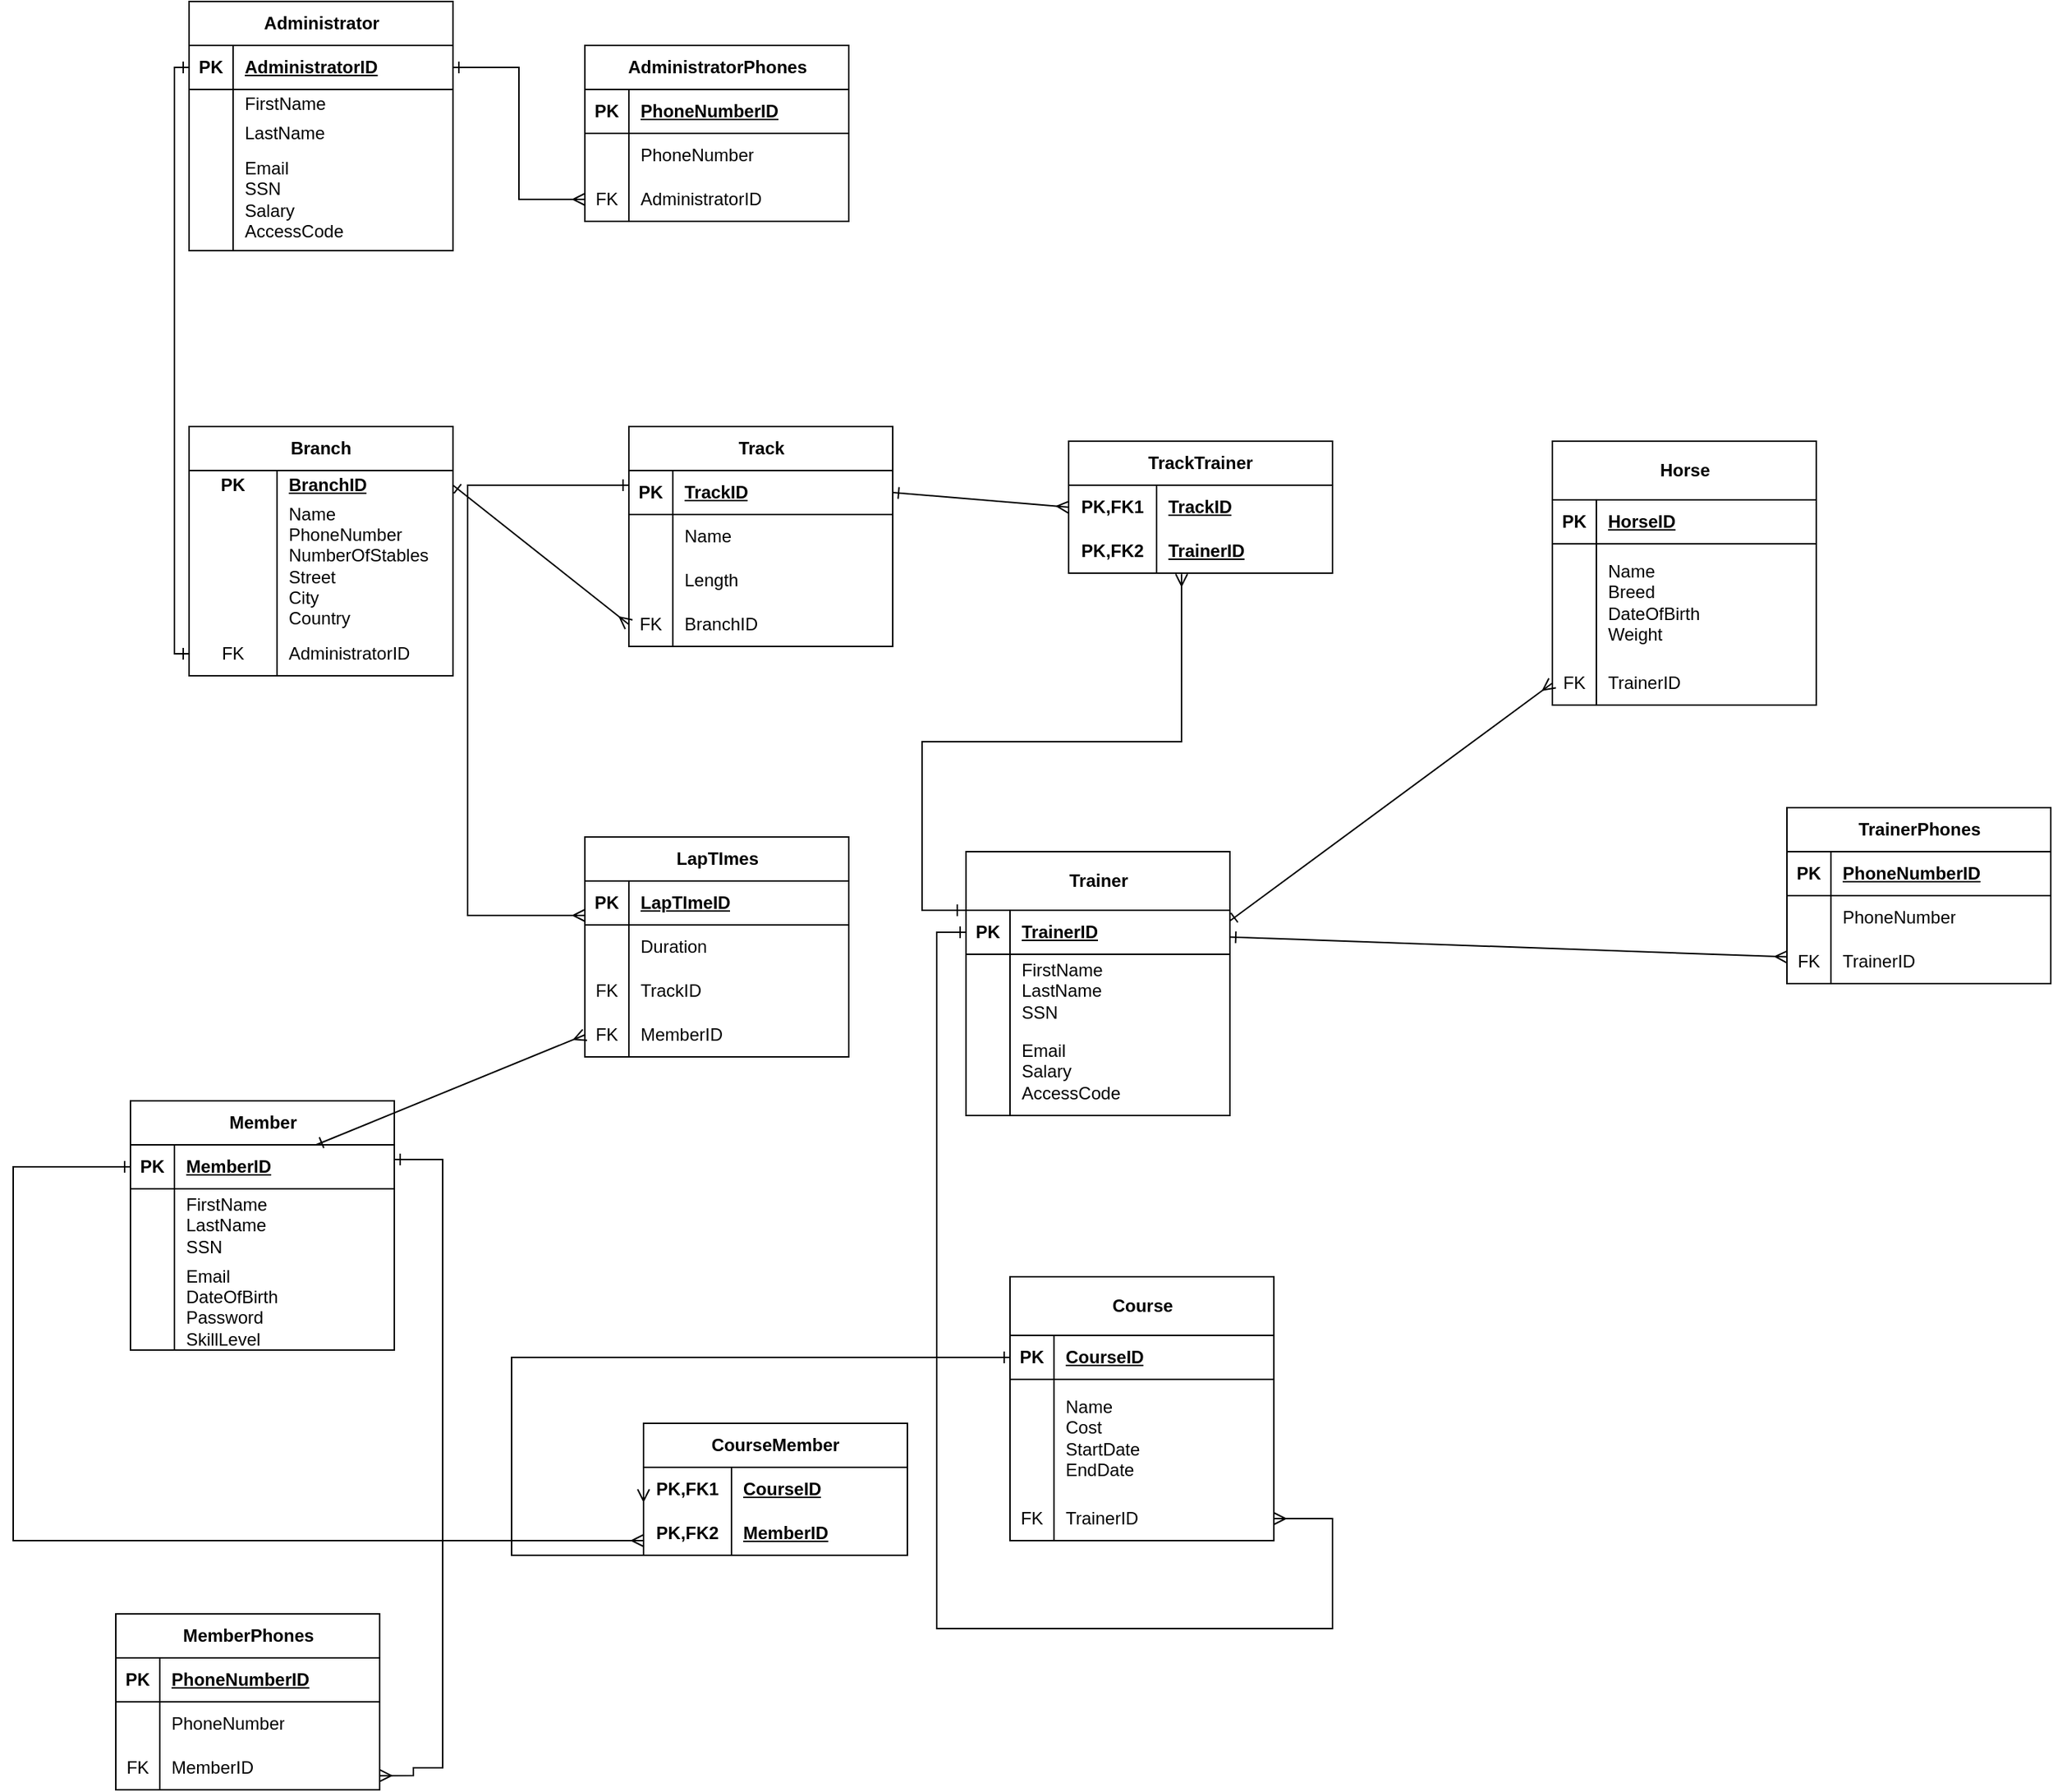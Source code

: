 <mxfile version="24.2.5" type="github" pages="2">
  <diagram id="R2lEEEUBdFMjLlhIrx00" name="Page-1">
    <mxGraphModel dx="3772" dy="2622" grid="1" gridSize="10" guides="1" tooltips="1" connect="1" arrows="1" fold="1" page="1" pageScale="1" pageWidth="850" pageHeight="1100" math="0" shadow="0" extFonts="Permanent Marker^https://fonts.googleapis.com/css?family=Permanent+Marker">
      <root>
        <mxCell id="0" />
        <mxCell id="1" parent="0" />
        <mxCell id="lIeaWctdQhIaVMJy9jY4-14" value="&lt;font face=&quot;Helvetica&quot;&gt;Branch&lt;/font&gt;" style="shape=table;startSize=30;container=1;collapsible=1;childLayout=tableLayout;fixedRows=1;rowLines=0;fontStyle=1;align=center;resizeLast=1;html=1;whiteSpace=wrap;" vertex="1" parent="1">
          <mxGeometry x="-720" y="30" width="180" height="170" as="geometry" />
        </mxCell>
        <mxCell id="lIeaWctdQhIaVMJy9jY4-15" value="" style="shape=tableRow;horizontal=0;startSize=0;swimlaneHead=0;swimlaneBody=0;fillColor=none;collapsible=0;dropTarget=0;points=[[0,0.5],[1,0.5]];portConstraint=eastwest;top=0;left=0;right=0;bottom=0;html=1;" vertex="1" parent="lIeaWctdQhIaVMJy9jY4-14">
          <mxGeometry y="30" width="180" height="20" as="geometry" />
        </mxCell>
        <mxCell id="lIeaWctdQhIaVMJy9jY4-16" value="PK" style="shape=partialRectangle;connectable=0;fillColor=none;top=0;left=0;bottom=0;right=0;fontStyle=1;overflow=hidden;html=1;whiteSpace=wrap;" vertex="1" parent="lIeaWctdQhIaVMJy9jY4-15">
          <mxGeometry width="60" height="20" as="geometry">
            <mxRectangle width="60" height="20" as="alternateBounds" />
          </mxGeometry>
        </mxCell>
        <mxCell id="lIeaWctdQhIaVMJy9jY4-17" value="&lt;code&gt;&lt;font face=&quot;Helvetica&quot;&gt;BranchID&lt;br&gt;&lt;/font&gt;&lt;/code&gt;" style="shape=partialRectangle;connectable=0;fillColor=none;top=0;left=0;bottom=0;right=0;align=left;spacingLeft=6;fontStyle=5;overflow=hidden;html=1;whiteSpace=wrap;" vertex="1" parent="lIeaWctdQhIaVMJy9jY4-15">
          <mxGeometry x="60" width="120" height="20" as="geometry">
            <mxRectangle width="120" height="20" as="alternateBounds" />
          </mxGeometry>
        </mxCell>
        <mxCell id="lIeaWctdQhIaVMJy9jY4-21" value="" style="shape=tableRow;horizontal=0;startSize=0;swimlaneHead=0;swimlaneBody=0;fillColor=none;collapsible=0;dropTarget=0;points=[[0,0.5],[1,0.5]];portConstraint=eastwest;top=0;left=0;right=0;bottom=0;html=1;" vertex="1" parent="lIeaWctdQhIaVMJy9jY4-14">
          <mxGeometry y="50" width="180" height="90" as="geometry" />
        </mxCell>
        <mxCell id="lIeaWctdQhIaVMJy9jY4-22" value="" style="shape=partialRectangle;connectable=0;fillColor=none;top=0;left=0;bottom=0;right=0;editable=1;overflow=hidden;html=1;whiteSpace=wrap;" vertex="1" parent="lIeaWctdQhIaVMJy9jY4-21">
          <mxGeometry width="60" height="90" as="geometry">
            <mxRectangle width="60" height="90" as="alternateBounds" />
          </mxGeometry>
        </mxCell>
        <mxCell id="lIeaWctdQhIaVMJy9jY4-23" value="&lt;div&gt;&lt;font face=&quot;Helvetica&quot;&gt;Name&lt;/font&gt;&lt;/div&gt;&lt;div&gt;&lt;font face=&quot;Helvetica&quot;&gt;PhoneNumber&lt;/font&gt;&lt;/div&gt;&lt;div&gt;&lt;font face=&quot;6crzi80NNjnnT6Y-nknp&quot;&gt;NumberOfStables&lt;/font&gt;&lt;/div&gt;&lt;div&gt;&lt;font face=&quot;6crzi80NNjnnT6Y-nknp&quot;&gt;Street&lt;/font&gt;&lt;/div&gt;&lt;div&gt;&lt;font face=&quot;6crzi80NNjnnT6Y-nknp&quot;&gt;City&lt;/font&gt;&lt;/div&gt;&lt;div&gt;&lt;font face=&quot;6crzi80NNjnnT6Y-nknp&quot;&gt;Country&lt;/font&gt;&lt;/div&gt;&lt;div&gt;&lt;font face=&quot;6crzi80NNjnnT6Y-nknp&quot;&gt;&lt;br&gt;&lt;/font&gt;&lt;/div&gt;" style="shape=partialRectangle;connectable=0;fillColor=none;top=0;left=0;bottom=0;right=0;align=left;spacingLeft=6;overflow=hidden;html=1;whiteSpace=wrap;" vertex="1" parent="lIeaWctdQhIaVMJy9jY4-21">
          <mxGeometry x="60" width="120" height="90" as="geometry">
            <mxRectangle width="120" height="90" as="alternateBounds" />
          </mxGeometry>
        </mxCell>
        <mxCell id="lIeaWctdQhIaVMJy9jY4-24" value="" style="shape=tableRow;horizontal=0;startSize=0;swimlaneHead=0;swimlaneBody=0;fillColor=none;collapsible=0;dropTarget=0;points=[[0,0.5],[1,0.5]];portConstraint=eastwest;top=0;left=0;right=0;bottom=0;html=1;" vertex="1" parent="lIeaWctdQhIaVMJy9jY4-14">
          <mxGeometry y="140" width="180" height="30" as="geometry" />
        </mxCell>
        <mxCell id="lIeaWctdQhIaVMJy9jY4-25" value="FK" style="shape=partialRectangle;connectable=0;fillColor=none;top=0;left=0;bottom=0;right=0;editable=1;overflow=hidden;html=1;whiteSpace=wrap;" vertex="1" parent="lIeaWctdQhIaVMJy9jY4-24">
          <mxGeometry width="60" height="30" as="geometry">
            <mxRectangle width="60" height="30" as="alternateBounds" />
          </mxGeometry>
        </mxCell>
        <mxCell id="lIeaWctdQhIaVMJy9jY4-26" value="&lt;code&gt;&lt;font face=&quot;Helvetica&quot;&gt;AdministratorID&lt;br&gt;&lt;/font&gt;&lt;/code&gt;" style="shape=partialRectangle;connectable=0;fillColor=none;top=0;left=0;bottom=0;right=0;align=left;spacingLeft=6;overflow=hidden;html=1;whiteSpace=wrap;" vertex="1" parent="lIeaWctdQhIaVMJy9jY4-24">
          <mxGeometry x="60" width="120" height="30" as="geometry">
            <mxRectangle width="120" height="30" as="alternateBounds" />
          </mxGeometry>
        </mxCell>
        <mxCell id="lIeaWctdQhIaVMJy9jY4-27" value="Administrator" style="shape=table;startSize=30;container=1;collapsible=1;childLayout=tableLayout;fixedRows=1;rowLines=0;fontStyle=1;align=center;resizeLast=1;html=1;" vertex="1" parent="1">
          <mxGeometry x="-720" y="-260" width="180" height="170" as="geometry" />
        </mxCell>
        <mxCell id="lIeaWctdQhIaVMJy9jY4-28" value="" style="shape=tableRow;horizontal=0;startSize=0;swimlaneHead=0;swimlaneBody=0;fillColor=none;collapsible=0;dropTarget=0;points=[[0,0.5],[1,0.5]];portConstraint=eastwest;top=0;left=0;right=0;bottom=1;" vertex="1" parent="lIeaWctdQhIaVMJy9jY4-27">
          <mxGeometry y="30" width="180" height="30" as="geometry" />
        </mxCell>
        <mxCell id="lIeaWctdQhIaVMJy9jY4-29" value="PK" style="shape=partialRectangle;connectable=0;fillColor=none;top=0;left=0;bottom=0;right=0;fontStyle=1;overflow=hidden;whiteSpace=wrap;html=1;" vertex="1" parent="lIeaWctdQhIaVMJy9jY4-28">
          <mxGeometry width="30" height="30" as="geometry">
            <mxRectangle width="30" height="30" as="alternateBounds" />
          </mxGeometry>
        </mxCell>
        <mxCell id="lIeaWctdQhIaVMJy9jY4-30" value="AdministratorID" style="shape=partialRectangle;connectable=0;fillColor=none;top=0;left=0;bottom=0;right=0;align=left;spacingLeft=6;fontStyle=5;overflow=hidden;whiteSpace=wrap;html=1;" vertex="1" parent="lIeaWctdQhIaVMJy9jY4-28">
          <mxGeometry x="30" width="150" height="30" as="geometry">
            <mxRectangle width="150" height="30" as="alternateBounds" />
          </mxGeometry>
        </mxCell>
        <mxCell id="lIeaWctdQhIaVMJy9jY4-31" value="" style="shape=tableRow;horizontal=0;startSize=0;swimlaneHead=0;swimlaneBody=0;fillColor=none;collapsible=0;dropTarget=0;points=[[0,0.5],[1,0.5]];portConstraint=eastwest;top=0;left=0;right=0;bottom=0;" vertex="1" parent="lIeaWctdQhIaVMJy9jY4-27">
          <mxGeometry y="60" width="180" height="20" as="geometry" />
        </mxCell>
        <mxCell id="lIeaWctdQhIaVMJy9jY4-32" value="" style="shape=partialRectangle;connectable=0;fillColor=none;top=0;left=0;bottom=0;right=0;editable=1;overflow=hidden;whiteSpace=wrap;html=1;" vertex="1" parent="lIeaWctdQhIaVMJy9jY4-31">
          <mxGeometry width="30" height="20" as="geometry">
            <mxRectangle width="30" height="20" as="alternateBounds" />
          </mxGeometry>
        </mxCell>
        <mxCell id="lIeaWctdQhIaVMJy9jY4-33" value="FirstName" style="shape=partialRectangle;connectable=0;fillColor=none;top=0;left=0;bottom=0;right=0;align=left;spacingLeft=6;overflow=hidden;whiteSpace=wrap;html=1;" vertex="1" parent="lIeaWctdQhIaVMJy9jY4-31">
          <mxGeometry x="30" width="150" height="20" as="geometry">
            <mxRectangle width="150" height="20" as="alternateBounds" />
          </mxGeometry>
        </mxCell>
        <mxCell id="lIeaWctdQhIaVMJy9jY4-34" value="" style="shape=tableRow;horizontal=0;startSize=0;swimlaneHead=0;swimlaneBody=0;fillColor=none;collapsible=0;dropTarget=0;points=[[0,0.5],[1,0.5]];portConstraint=eastwest;top=0;left=0;right=0;bottom=0;" vertex="1" parent="lIeaWctdQhIaVMJy9jY4-27">
          <mxGeometry y="80" width="180" height="20" as="geometry" />
        </mxCell>
        <mxCell id="lIeaWctdQhIaVMJy9jY4-35" value="" style="shape=partialRectangle;connectable=0;fillColor=none;top=0;left=0;bottom=0;right=0;editable=1;overflow=hidden;whiteSpace=wrap;html=1;" vertex="1" parent="lIeaWctdQhIaVMJy9jY4-34">
          <mxGeometry width="30" height="20" as="geometry">
            <mxRectangle width="30" height="20" as="alternateBounds" />
          </mxGeometry>
        </mxCell>
        <mxCell id="lIeaWctdQhIaVMJy9jY4-36" value="LastName" style="shape=partialRectangle;connectable=0;fillColor=none;top=0;left=0;bottom=0;right=0;align=left;spacingLeft=6;overflow=hidden;whiteSpace=wrap;html=1;" vertex="1" parent="lIeaWctdQhIaVMJy9jY4-34">
          <mxGeometry x="30" width="150" height="20" as="geometry">
            <mxRectangle width="150" height="20" as="alternateBounds" />
          </mxGeometry>
        </mxCell>
        <mxCell id="lIeaWctdQhIaVMJy9jY4-37" value="" style="shape=tableRow;horizontal=0;startSize=0;swimlaneHead=0;swimlaneBody=0;fillColor=none;collapsible=0;dropTarget=0;points=[[0,0.5],[1,0.5]];portConstraint=eastwest;top=0;left=0;right=0;bottom=0;" vertex="1" parent="lIeaWctdQhIaVMJy9jY4-27">
          <mxGeometry y="100" width="180" height="70" as="geometry" />
        </mxCell>
        <mxCell id="lIeaWctdQhIaVMJy9jY4-38" value="" style="shape=partialRectangle;connectable=0;fillColor=none;top=0;left=0;bottom=0;right=0;editable=1;overflow=hidden;whiteSpace=wrap;html=1;" vertex="1" parent="lIeaWctdQhIaVMJy9jY4-37">
          <mxGeometry width="30" height="70" as="geometry">
            <mxRectangle width="30" height="70" as="alternateBounds" />
          </mxGeometry>
        </mxCell>
        <mxCell id="lIeaWctdQhIaVMJy9jY4-39" value="&lt;div&gt;Email&lt;/div&gt;&lt;div&gt;SSN&lt;/div&gt;&lt;div&gt;Salary&lt;/div&gt;&lt;div&gt;AccessCode&lt;br&gt;&lt;/div&gt;" style="shape=partialRectangle;connectable=0;fillColor=none;top=0;left=0;bottom=0;right=0;align=left;spacingLeft=6;overflow=hidden;whiteSpace=wrap;html=1;" vertex="1" parent="lIeaWctdQhIaVMJy9jY4-37">
          <mxGeometry x="30" width="150" height="70" as="geometry">
            <mxRectangle width="150" height="70" as="alternateBounds" />
          </mxGeometry>
        </mxCell>
        <mxCell id="lIeaWctdQhIaVMJy9jY4-40" value="AdministratorPhones" style="shape=table;startSize=30;container=1;collapsible=1;childLayout=tableLayout;fixedRows=1;rowLines=0;fontStyle=1;align=center;resizeLast=1;html=1;" vertex="1" parent="1">
          <mxGeometry x="-450" y="-230" width="180" height="120" as="geometry" />
        </mxCell>
        <mxCell id="lIeaWctdQhIaVMJy9jY4-41" value="" style="shape=tableRow;horizontal=0;startSize=0;swimlaneHead=0;swimlaneBody=0;fillColor=none;collapsible=0;dropTarget=0;points=[[0,0.5],[1,0.5]];portConstraint=eastwest;top=0;left=0;right=0;bottom=1;" vertex="1" parent="lIeaWctdQhIaVMJy9jY4-40">
          <mxGeometry y="30" width="180" height="30" as="geometry" />
        </mxCell>
        <mxCell id="lIeaWctdQhIaVMJy9jY4-42" value="PK" style="shape=partialRectangle;connectable=0;fillColor=none;top=0;left=0;bottom=0;right=0;fontStyle=1;overflow=hidden;whiteSpace=wrap;html=1;" vertex="1" parent="lIeaWctdQhIaVMJy9jY4-41">
          <mxGeometry width="30" height="30" as="geometry">
            <mxRectangle width="30" height="30" as="alternateBounds" />
          </mxGeometry>
        </mxCell>
        <mxCell id="lIeaWctdQhIaVMJy9jY4-43" value="PhoneNumberID" style="shape=partialRectangle;connectable=0;fillColor=none;top=0;left=0;bottom=0;right=0;align=left;spacingLeft=6;fontStyle=5;overflow=hidden;whiteSpace=wrap;html=1;" vertex="1" parent="lIeaWctdQhIaVMJy9jY4-41">
          <mxGeometry x="30" width="150" height="30" as="geometry">
            <mxRectangle width="150" height="30" as="alternateBounds" />
          </mxGeometry>
        </mxCell>
        <mxCell id="lIeaWctdQhIaVMJy9jY4-44" value="" style="shape=tableRow;horizontal=0;startSize=0;swimlaneHead=0;swimlaneBody=0;fillColor=none;collapsible=0;dropTarget=0;points=[[0,0.5],[1,0.5]];portConstraint=eastwest;top=0;left=0;right=0;bottom=0;" vertex="1" parent="lIeaWctdQhIaVMJy9jY4-40">
          <mxGeometry y="60" width="180" height="30" as="geometry" />
        </mxCell>
        <mxCell id="lIeaWctdQhIaVMJy9jY4-45" value="" style="shape=partialRectangle;connectable=0;fillColor=none;top=0;left=0;bottom=0;right=0;editable=1;overflow=hidden;whiteSpace=wrap;html=1;" vertex="1" parent="lIeaWctdQhIaVMJy9jY4-44">
          <mxGeometry width="30" height="30" as="geometry">
            <mxRectangle width="30" height="30" as="alternateBounds" />
          </mxGeometry>
        </mxCell>
        <mxCell id="lIeaWctdQhIaVMJy9jY4-46" value="PhoneNumber" style="shape=partialRectangle;connectable=0;fillColor=none;top=0;left=0;bottom=0;right=0;align=left;spacingLeft=6;overflow=hidden;whiteSpace=wrap;html=1;" vertex="1" parent="lIeaWctdQhIaVMJy9jY4-44">
          <mxGeometry x="30" width="150" height="30" as="geometry">
            <mxRectangle width="150" height="30" as="alternateBounds" />
          </mxGeometry>
        </mxCell>
        <mxCell id="lIeaWctdQhIaVMJy9jY4-50" value="" style="shape=tableRow;horizontal=0;startSize=0;swimlaneHead=0;swimlaneBody=0;fillColor=none;collapsible=0;dropTarget=0;points=[[0,0.5],[1,0.5]];portConstraint=eastwest;top=0;left=0;right=0;bottom=0;" vertex="1" parent="lIeaWctdQhIaVMJy9jY4-40">
          <mxGeometry y="90" width="180" height="30" as="geometry" />
        </mxCell>
        <mxCell id="lIeaWctdQhIaVMJy9jY4-51" value="FK" style="shape=partialRectangle;connectable=0;fillColor=none;top=0;left=0;bottom=0;right=0;editable=1;overflow=hidden;whiteSpace=wrap;html=1;" vertex="1" parent="lIeaWctdQhIaVMJy9jY4-50">
          <mxGeometry width="30" height="30" as="geometry">
            <mxRectangle width="30" height="30" as="alternateBounds" />
          </mxGeometry>
        </mxCell>
        <mxCell id="lIeaWctdQhIaVMJy9jY4-52" value="AdministratorID" style="shape=partialRectangle;connectable=0;fillColor=none;top=0;left=0;bottom=0;right=0;align=left;spacingLeft=6;overflow=hidden;whiteSpace=wrap;html=1;" vertex="1" parent="lIeaWctdQhIaVMJy9jY4-50">
          <mxGeometry x="30" width="150" height="30" as="geometry">
            <mxRectangle width="150" height="30" as="alternateBounds" />
          </mxGeometry>
        </mxCell>
        <mxCell id="lIeaWctdQhIaVMJy9jY4-53" value="Track" style="shape=table;startSize=30;container=1;collapsible=1;childLayout=tableLayout;fixedRows=1;rowLines=0;fontStyle=1;align=center;resizeLast=1;html=1;" vertex="1" parent="1">
          <mxGeometry x="-420" y="30" width="180" height="150" as="geometry" />
        </mxCell>
        <mxCell id="lIeaWctdQhIaVMJy9jY4-54" value="" style="shape=tableRow;horizontal=0;startSize=0;swimlaneHead=0;swimlaneBody=0;fillColor=none;collapsible=0;dropTarget=0;points=[[0,0.5],[1,0.5]];portConstraint=eastwest;top=0;left=0;right=0;bottom=1;" vertex="1" parent="lIeaWctdQhIaVMJy9jY4-53">
          <mxGeometry y="30" width="180" height="30" as="geometry" />
        </mxCell>
        <mxCell id="lIeaWctdQhIaVMJy9jY4-55" value="PK" style="shape=partialRectangle;connectable=0;fillColor=none;top=0;left=0;bottom=0;right=0;fontStyle=1;overflow=hidden;whiteSpace=wrap;html=1;" vertex="1" parent="lIeaWctdQhIaVMJy9jY4-54">
          <mxGeometry width="30" height="30" as="geometry">
            <mxRectangle width="30" height="30" as="alternateBounds" />
          </mxGeometry>
        </mxCell>
        <mxCell id="lIeaWctdQhIaVMJy9jY4-56" value="TrackID" style="shape=partialRectangle;connectable=0;fillColor=none;top=0;left=0;bottom=0;right=0;align=left;spacingLeft=6;fontStyle=5;overflow=hidden;whiteSpace=wrap;html=1;" vertex="1" parent="lIeaWctdQhIaVMJy9jY4-54">
          <mxGeometry x="30" width="150" height="30" as="geometry">
            <mxRectangle width="150" height="30" as="alternateBounds" />
          </mxGeometry>
        </mxCell>
        <mxCell id="lIeaWctdQhIaVMJy9jY4-57" value="" style="shape=tableRow;horizontal=0;startSize=0;swimlaneHead=0;swimlaneBody=0;fillColor=none;collapsible=0;dropTarget=0;points=[[0,0.5],[1,0.5]];portConstraint=eastwest;top=0;left=0;right=0;bottom=0;" vertex="1" parent="lIeaWctdQhIaVMJy9jY4-53">
          <mxGeometry y="60" width="180" height="30" as="geometry" />
        </mxCell>
        <mxCell id="lIeaWctdQhIaVMJy9jY4-58" value="" style="shape=partialRectangle;connectable=0;fillColor=none;top=0;left=0;bottom=0;right=0;editable=1;overflow=hidden;whiteSpace=wrap;html=1;" vertex="1" parent="lIeaWctdQhIaVMJy9jY4-57">
          <mxGeometry width="30" height="30" as="geometry">
            <mxRectangle width="30" height="30" as="alternateBounds" />
          </mxGeometry>
        </mxCell>
        <mxCell id="lIeaWctdQhIaVMJy9jY4-59" value="Name" style="shape=partialRectangle;connectable=0;fillColor=none;top=0;left=0;bottom=0;right=0;align=left;spacingLeft=6;overflow=hidden;whiteSpace=wrap;html=1;" vertex="1" parent="lIeaWctdQhIaVMJy9jY4-57">
          <mxGeometry x="30" width="150" height="30" as="geometry">
            <mxRectangle width="150" height="30" as="alternateBounds" />
          </mxGeometry>
        </mxCell>
        <mxCell id="lIeaWctdQhIaVMJy9jY4-60" value="" style="shape=tableRow;horizontal=0;startSize=0;swimlaneHead=0;swimlaneBody=0;fillColor=none;collapsible=0;dropTarget=0;points=[[0,0.5],[1,0.5]];portConstraint=eastwest;top=0;left=0;right=0;bottom=0;" vertex="1" parent="lIeaWctdQhIaVMJy9jY4-53">
          <mxGeometry y="90" width="180" height="30" as="geometry" />
        </mxCell>
        <mxCell id="lIeaWctdQhIaVMJy9jY4-61" value="" style="shape=partialRectangle;connectable=0;fillColor=none;top=0;left=0;bottom=0;right=0;editable=1;overflow=hidden;whiteSpace=wrap;html=1;" vertex="1" parent="lIeaWctdQhIaVMJy9jY4-60">
          <mxGeometry width="30" height="30" as="geometry">
            <mxRectangle width="30" height="30" as="alternateBounds" />
          </mxGeometry>
        </mxCell>
        <mxCell id="lIeaWctdQhIaVMJy9jY4-62" value="Length" style="shape=partialRectangle;connectable=0;fillColor=none;top=0;left=0;bottom=0;right=0;align=left;spacingLeft=6;overflow=hidden;whiteSpace=wrap;html=1;" vertex="1" parent="lIeaWctdQhIaVMJy9jY4-60">
          <mxGeometry x="30" width="150" height="30" as="geometry">
            <mxRectangle width="150" height="30" as="alternateBounds" />
          </mxGeometry>
        </mxCell>
        <mxCell id="lIeaWctdQhIaVMJy9jY4-63" value="" style="shape=tableRow;horizontal=0;startSize=0;swimlaneHead=0;swimlaneBody=0;fillColor=none;collapsible=0;dropTarget=0;points=[[0,0.5],[1,0.5]];portConstraint=eastwest;top=0;left=0;right=0;bottom=0;" vertex="1" parent="lIeaWctdQhIaVMJy9jY4-53">
          <mxGeometry y="120" width="180" height="30" as="geometry" />
        </mxCell>
        <mxCell id="lIeaWctdQhIaVMJy9jY4-64" value="FK" style="shape=partialRectangle;connectable=0;fillColor=none;top=0;left=0;bottom=0;right=0;editable=1;overflow=hidden;whiteSpace=wrap;html=1;" vertex="1" parent="lIeaWctdQhIaVMJy9jY4-63">
          <mxGeometry width="30" height="30" as="geometry">
            <mxRectangle width="30" height="30" as="alternateBounds" />
          </mxGeometry>
        </mxCell>
        <mxCell id="lIeaWctdQhIaVMJy9jY4-65" value="BranchID" style="shape=partialRectangle;connectable=0;fillColor=none;top=0;left=0;bottom=0;right=0;align=left;spacingLeft=6;overflow=hidden;whiteSpace=wrap;html=1;" vertex="1" parent="lIeaWctdQhIaVMJy9jY4-63">
          <mxGeometry x="30" width="150" height="30" as="geometry">
            <mxRectangle width="150" height="30" as="alternateBounds" />
          </mxGeometry>
        </mxCell>
        <mxCell id="lIeaWctdQhIaVMJy9jY4-66" value="Trainer" style="shape=table;startSize=40;container=1;collapsible=1;childLayout=tableLayout;fixedRows=1;rowLines=0;fontStyle=1;align=center;resizeLast=1;html=1;" vertex="1" parent="1">
          <mxGeometry x="-190" y="320" width="180" height="180" as="geometry" />
        </mxCell>
        <mxCell id="lIeaWctdQhIaVMJy9jY4-67" value="" style="shape=tableRow;horizontal=0;startSize=0;swimlaneHead=0;swimlaneBody=0;fillColor=none;collapsible=0;dropTarget=0;points=[[0,0.5],[1,0.5]];portConstraint=eastwest;top=0;left=0;right=0;bottom=1;" vertex="1" parent="lIeaWctdQhIaVMJy9jY4-66">
          <mxGeometry y="40" width="180" height="30" as="geometry" />
        </mxCell>
        <mxCell id="lIeaWctdQhIaVMJy9jY4-68" value="PK" style="shape=partialRectangle;connectable=0;fillColor=none;top=0;left=0;bottom=0;right=0;fontStyle=1;overflow=hidden;whiteSpace=wrap;html=1;" vertex="1" parent="lIeaWctdQhIaVMJy9jY4-67">
          <mxGeometry width="30" height="30" as="geometry">
            <mxRectangle width="30" height="30" as="alternateBounds" />
          </mxGeometry>
        </mxCell>
        <mxCell id="lIeaWctdQhIaVMJy9jY4-69" value="TrainerID" style="shape=partialRectangle;connectable=0;fillColor=none;top=0;left=0;bottom=0;right=0;align=left;spacingLeft=6;fontStyle=5;overflow=hidden;whiteSpace=wrap;html=1;" vertex="1" parent="lIeaWctdQhIaVMJy9jY4-67">
          <mxGeometry x="30" width="150" height="30" as="geometry">
            <mxRectangle width="150" height="30" as="alternateBounds" />
          </mxGeometry>
        </mxCell>
        <mxCell id="lIeaWctdQhIaVMJy9jY4-70" value="" style="shape=tableRow;horizontal=0;startSize=0;swimlaneHead=0;swimlaneBody=0;fillColor=none;collapsible=0;dropTarget=0;points=[[0,0.5],[1,0.5]];portConstraint=eastwest;top=0;left=0;right=0;bottom=0;" vertex="1" parent="lIeaWctdQhIaVMJy9jY4-66">
          <mxGeometry y="70" width="180" height="50" as="geometry" />
        </mxCell>
        <mxCell id="lIeaWctdQhIaVMJy9jY4-71" value="" style="shape=partialRectangle;connectable=0;fillColor=none;top=0;left=0;bottom=0;right=0;editable=1;overflow=hidden;whiteSpace=wrap;html=1;" vertex="1" parent="lIeaWctdQhIaVMJy9jY4-70">
          <mxGeometry width="30" height="50" as="geometry">
            <mxRectangle width="30" height="50" as="alternateBounds" />
          </mxGeometry>
        </mxCell>
        <mxCell id="lIeaWctdQhIaVMJy9jY4-72" value="&lt;div&gt;FirstName&lt;/div&gt;&lt;div&gt;LastName&lt;/div&gt;&lt;div&gt;SSN&lt;br&gt;&lt;/div&gt;" style="shape=partialRectangle;connectable=0;fillColor=none;top=0;left=0;bottom=0;right=0;align=left;spacingLeft=6;overflow=hidden;whiteSpace=wrap;html=1;" vertex="1" parent="lIeaWctdQhIaVMJy9jY4-70">
          <mxGeometry x="30" width="150" height="50" as="geometry">
            <mxRectangle width="150" height="50" as="alternateBounds" />
          </mxGeometry>
        </mxCell>
        <mxCell id="lIeaWctdQhIaVMJy9jY4-73" value="" style="shape=tableRow;horizontal=0;startSize=0;swimlaneHead=0;swimlaneBody=0;fillColor=none;collapsible=0;dropTarget=0;points=[[0,0.5],[1,0.5]];portConstraint=eastwest;top=0;left=0;right=0;bottom=0;" vertex="1" parent="lIeaWctdQhIaVMJy9jY4-66">
          <mxGeometry y="120" width="180" height="60" as="geometry" />
        </mxCell>
        <mxCell id="lIeaWctdQhIaVMJy9jY4-74" value="" style="shape=partialRectangle;connectable=0;fillColor=none;top=0;left=0;bottom=0;right=0;editable=1;overflow=hidden;whiteSpace=wrap;html=1;" vertex="1" parent="lIeaWctdQhIaVMJy9jY4-73">
          <mxGeometry width="30" height="60" as="geometry">
            <mxRectangle width="30" height="60" as="alternateBounds" />
          </mxGeometry>
        </mxCell>
        <mxCell id="lIeaWctdQhIaVMJy9jY4-75" value="&lt;div&gt;Email&lt;/div&gt;&lt;div&gt;Salary&lt;/div&gt;&lt;div&gt;AccessCode&lt;br&gt;&lt;/div&gt;" style="shape=partialRectangle;connectable=0;fillColor=none;top=0;left=0;bottom=0;right=0;align=left;spacingLeft=6;overflow=hidden;whiteSpace=wrap;html=1;" vertex="1" parent="lIeaWctdQhIaVMJy9jY4-73">
          <mxGeometry x="30" width="150" height="60" as="geometry">
            <mxRectangle width="150" height="60" as="alternateBounds" />
          </mxGeometry>
        </mxCell>
        <mxCell id="lIeaWctdQhIaVMJy9jY4-79" value="TrainerPhones" style="shape=table;startSize=30;container=1;collapsible=1;childLayout=tableLayout;fixedRows=1;rowLines=0;fontStyle=1;align=center;resizeLast=1;html=1;" vertex="1" parent="1">
          <mxGeometry x="370" y="290" width="180" height="120" as="geometry" />
        </mxCell>
        <mxCell id="lIeaWctdQhIaVMJy9jY4-80" value="" style="shape=tableRow;horizontal=0;startSize=0;swimlaneHead=0;swimlaneBody=0;fillColor=none;collapsible=0;dropTarget=0;points=[[0,0.5],[1,0.5]];portConstraint=eastwest;top=0;left=0;right=0;bottom=1;" vertex="1" parent="lIeaWctdQhIaVMJy9jY4-79">
          <mxGeometry y="30" width="180" height="30" as="geometry" />
        </mxCell>
        <mxCell id="lIeaWctdQhIaVMJy9jY4-81" value="PK" style="shape=partialRectangle;connectable=0;fillColor=none;top=0;left=0;bottom=0;right=0;fontStyle=1;overflow=hidden;whiteSpace=wrap;html=1;" vertex="1" parent="lIeaWctdQhIaVMJy9jY4-80">
          <mxGeometry width="30" height="30" as="geometry">
            <mxRectangle width="30" height="30" as="alternateBounds" />
          </mxGeometry>
        </mxCell>
        <mxCell id="lIeaWctdQhIaVMJy9jY4-82" value="PhoneNumberID" style="shape=partialRectangle;connectable=0;fillColor=none;top=0;left=0;bottom=0;right=0;align=left;spacingLeft=6;fontStyle=5;overflow=hidden;whiteSpace=wrap;html=1;" vertex="1" parent="lIeaWctdQhIaVMJy9jY4-80">
          <mxGeometry x="30" width="150" height="30" as="geometry">
            <mxRectangle width="150" height="30" as="alternateBounds" />
          </mxGeometry>
        </mxCell>
        <mxCell id="lIeaWctdQhIaVMJy9jY4-83" value="" style="shape=tableRow;horizontal=0;startSize=0;swimlaneHead=0;swimlaneBody=0;fillColor=none;collapsible=0;dropTarget=0;points=[[0,0.5],[1,0.5]];portConstraint=eastwest;top=0;left=0;right=0;bottom=0;" vertex="1" parent="lIeaWctdQhIaVMJy9jY4-79">
          <mxGeometry y="60" width="180" height="30" as="geometry" />
        </mxCell>
        <mxCell id="lIeaWctdQhIaVMJy9jY4-84" value="" style="shape=partialRectangle;connectable=0;fillColor=none;top=0;left=0;bottom=0;right=0;editable=1;overflow=hidden;whiteSpace=wrap;html=1;" vertex="1" parent="lIeaWctdQhIaVMJy9jY4-83">
          <mxGeometry width="30" height="30" as="geometry">
            <mxRectangle width="30" height="30" as="alternateBounds" />
          </mxGeometry>
        </mxCell>
        <mxCell id="lIeaWctdQhIaVMJy9jY4-85" value="PhoneNumber" style="shape=partialRectangle;connectable=0;fillColor=none;top=0;left=0;bottom=0;right=0;align=left;spacingLeft=6;overflow=hidden;whiteSpace=wrap;html=1;" vertex="1" parent="lIeaWctdQhIaVMJy9jY4-83">
          <mxGeometry x="30" width="150" height="30" as="geometry">
            <mxRectangle width="150" height="30" as="alternateBounds" />
          </mxGeometry>
        </mxCell>
        <mxCell id="lIeaWctdQhIaVMJy9jY4-86" value="" style="shape=tableRow;horizontal=0;startSize=0;swimlaneHead=0;swimlaneBody=0;fillColor=none;collapsible=0;dropTarget=0;points=[[0,0.5],[1,0.5]];portConstraint=eastwest;top=0;left=0;right=0;bottom=0;" vertex="1" parent="lIeaWctdQhIaVMJy9jY4-79">
          <mxGeometry y="90" width="180" height="30" as="geometry" />
        </mxCell>
        <mxCell id="lIeaWctdQhIaVMJy9jY4-87" value="FK" style="shape=partialRectangle;connectable=0;fillColor=none;top=0;left=0;bottom=0;right=0;editable=1;overflow=hidden;whiteSpace=wrap;html=1;" vertex="1" parent="lIeaWctdQhIaVMJy9jY4-86">
          <mxGeometry width="30" height="30" as="geometry">
            <mxRectangle width="30" height="30" as="alternateBounds" />
          </mxGeometry>
        </mxCell>
        <mxCell id="lIeaWctdQhIaVMJy9jY4-88" value="TrainerID" style="shape=partialRectangle;connectable=0;fillColor=none;top=0;left=0;bottom=0;right=0;align=left;spacingLeft=6;overflow=hidden;whiteSpace=wrap;html=1;" vertex="1" parent="lIeaWctdQhIaVMJy9jY4-86">
          <mxGeometry x="30" width="150" height="30" as="geometry">
            <mxRectangle width="150" height="30" as="alternateBounds" />
          </mxGeometry>
        </mxCell>
        <mxCell id="lIeaWctdQhIaVMJy9jY4-90" value="TrackTrainer" style="shape=table;startSize=30;container=1;collapsible=1;childLayout=tableLayout;fixedRows=1;rowLines=0;fontStyle=1;align=center;resizeLast=1;html=1;whiteSpace=wrap;" vertex="1" parent="1">
          <mxGeometry x="-120" y="40" width="180" height="90" as="geometry" />
        </mxCell>
        <mxCell id="lIeaWctdQhIaVMJy9jY4-91" value="" style="shape=tableRow;horizontal=0;startSize=0;swimlaneHead=0;swimlaneBody=0;fillColor=none;collapsible=0;dropTarget=0;points=[[0,0.5],[1,0.5]];portConstraint=eastwest;top=0;left=0;right=0;bottom=0;html=1;" vertex="1" parent="lIeaWctdQhIaVMJy9jY4-90">
          <mxGeometry y="30" width="180" height="30" as="geometry" />
        </mxCell>
        <mxCell id="lIeaWctdQhIaVMJy9jY4-92" value="PK,FK1" style="shape=partialRectangle;connectable=0;fillColor=none;top=0;left=0;bottom=0;right=0;fontStyle=1;overflow=hidden;html=1;whiteSpace=wrap;" vertex="1" parent="lIeaWctdQhIaVMJy9jY4-91">
          <mxGeometry width="60" height="30" as="geometry">
            <mxRectangle width="60" height="30" as="alternateBounds" />
          </mxGeometry>
        </mxCell>
        <mxCell id="lIeaWctdQhIaVMJy9jY4-93" value="TrackID" style="shape=partialRectangle;connectable=0;fillColor=none;top=0;left=0;bottom=0;right=0;align=left;spacingLeft=6;fontStyle=5;overflow=hidden;html=1;whiteSpace=wrap;" vertex="1" parent="lIeaWctdQhIaVMJy9jY4-91">
          <mxGeometry x="60" width="120" height="30" as="geometry">
            <mxRectangle width="120" height="30" as="alternateBounds" />
          </mxGeometry>
        </mxCell>
        <mxCell id="lIeaWctdQhIaVMJy9jY4-94" value="" style="shape=tableRow;horizontal=0;startSize=0;swimlaneHead=0;swimlaneBody=0;fillColor=none;collapsible=0;dropTarget=0;points=[[0,0.5],[1,0.5]];portConstraint=eastwest;top=0;left=0;right=0;bottom=1;html=1;" vertex="1" parent="lIeaWctdQhIaVMJy9jY4-90">
          <mxGeometry y="60" width="180" height="30" as="geometry" />
        </mxCell>
        <mxCell id="lIeaWctdQhIaVMJy9jY4-95" value="PK,FK2" style="shape=partialRectangle;connectable=0;fillColor=none;top=0;left=0;bottom=0;right=0;fontStyle=1;overflow=hidden;html=1;whiteSpace=wrap;" vertex="1" parent="lIeaWctdQhIaVMJy9jY4-94">
          <mxGeometry width="60" height="30" as="geometry">
            <mxRectangle width="60" height="30" as="alternateBounds" />
          </mxGeometry>
        </mxCell>
        <mxCell id="lIeaWctdQhIaVMJy9jY4-96" value="TrainerID" style="shape=partialRectangle;connectable=0;fillColor=none;top=0;left=0;bottom=0;right=0;align=left;spacingLeft=6;fontStyle=5;overflow=hidden;html=1;whiteSpace=wrap;" vertex="1" parent="lIeaWctdQhIaVMJy9jY4-94">
          <mxGeometry x="60" width="120" height="30" as="geometry">
            <mxRectangle width="120" height="30" as="alternateBounds" />
          </mxGeometry>
        </mxCell>
        <mxCell id="lIeaWctdQhIaVMJy9jY4-103" value="MemberPhones" style="shape=table;startSize=30;container=1;collapsible=1;childLayout=tableLayout;fixedRows=1;rowLines=0;fontStyle=1;align=center;resizeLast=1;html=1;" vertex="1" parent="1">
          <mxGeometry x="-770" y="840" width="180" height="120" as="geometry" />
        </mxCell>
        <mxCell id="lIeaWctdQhIaVMJy9jY4-104" value="" style="shape=tableRow;horizontal=0;startSize=0;swimlaneHead=0;swimlaneBody=0;fillColor=none;collapsible=0;dropTarget=0;points=[[0,0.5],[1,0.5]];portConstraint=eastwest;top=0;left=0;right=0;bottom=1;" vertex="1" parent="lIeaWctdQhIaVMJy9jY4-103">
          <mxGeometry y="30" width="180" height="30" as="geometry" />
        </mxCell>
        <mxCell id="lIeaWctdQhIaVMJy9jY4-105" value="PK" style="shape=partialRectangle;connectable=0;fillColor=none;top=0;left=0;bottom=0;right=0;fontStyle=1;overflow=hidden;whiteSpace=wrap;html=1;" vertex="1" parent="lIeaWctdQhIaVMJy9jY4-104">
          <mxGeometry width="30" height="30" as="geometry">
            <mxRectangle width="30" height="30" as="alternateBounds" />
          </mxGeometry>
        </mxCell>
        <mxCell id="lIeaWctdQhIaVMJy9jY4-106" value="PhoneNumberID" style="shape=partialRectangle;connectable=0;fillColor=none;top=0;left=0;bottom=0;right=0;align=left;spacingLeft=6;fontStyle=5;overflow=hidden;whiteSpace=wrap;html=1;" vertex="1" parent="lIeaWctdQhIaVMJy9jY4-104">
          <mxGeometry x="30" width="150" height="30" as="geometry">
            <mxRectangle width="150" height="30" as="alternateBounds" />
          </mxGeometry>
        </mxCell>
        <mxCell id="lIeaWctdQhIaVMJy9jY4-107" value="" style="shape=tableRow;horizontal=0;startSize=0;swimlaneHead=0;swimlaneBody=0;fillColor=none;collapsible=0;dropTarget=0;points=[[0,0.5],[1,0.5]];portConstraint=eastwest;top=0;left=0;right=0;bottom=0;" vertex="1" parent="lIeaWctdQhIaVMJy9jY4-103">
          <mxGeometry y="60" width="180" height="30" as="geometry" />
        </mxCell>
        <mxCell id="lIeaWctdQhIaVMJy9jY4-108" value="" style="shape=partialRectangle;connectable=0;fillColor=none;top=0;left=0;bottom=0;right=0;editable=1;overflow=hidden;whiteSpace=wrap;html=1;" vertex="1" parent="lIeaWctdQhIaVMJy9jY4-107">
          <mxGeometry width="30" height="30" as="geometry">
            <mxRectangle width="30" height="30" as="alternateBounds" />
          </mxGeometry>
        </mxCell>
        <mxCell id="lIeaWctdQhIaVMJy9jY4-109" value="PhoneNumber" style="shape=partialRectangle;connectable=0;fillColor=none;top=0;left=0;bottom=0;right=0;align=left;spacingLeft=6;overflow=hidden;whiteSpace=wrap;html=1;" vertex="1" parent="lIeaWctdQhIaVMJy9jY4-107">
          <mxGeometry x="30" width="150" height="30" as="geometry">
            <mxRectangle width="150" height="30" as="alternateBounds" />
          </mxGeometry>
        </mxCell>
        <mxCell id="lIeaWctdQhIaVMJy9jY4-110" value="" style="shape=tableRow;horizontal=0;startSize=0;swimlaneHead=0;swimlaneBody=0;fillColor=none;collapsible=0;dropTarget=0;points=[[0,0.5],[1,0.5]];portConstraint=eastwest;top=0;left=0;right=0;bottom=0;" vertex="1" parent="lIeaWctdQhIaVMJy9jY4-103">
          <mxGeometry y="90" width="180" height="30" as="geometry" />
        </mxCell>
        <mxCell id="lIeaWctdQhIaVMJy9jY4-111" value="FK" style="shape=partialRectangle;connectable=0;fillColor=none;top=0;left=0;bottom=0;right=0;editable=1;overflow=hidden;whiteSpace=wrap;html=1;" vertex="1" parent="lIeaWctdQhIaVMJy9jY4-110">
          <mxGeometry width="30" height="30" as="geometry">
            <mxRectangle width="30" height="30" as="alternateBounds" />
          </mxGeometry>
        </mxCell>
        <mxCell id="lIeaWctdQhIaVMJy9jY4-112" value="MemberID" style="shape=partialRectangle;connectable=0;fillColor=none;top=0;left=0;bottom=0;right=0;align=left;spacingLeft=6;overflow=hidden;whiteSpace=wrap;html=1;" vertex="1" parent="lIeaWctdQhIaVMJy9jY4-110">
          <mxGeometry x="30" width="150" height="30" as="geometry">
            <mxRectangle width="150" height="30" as="alternateBounds" />
          </mxGeometry>
        </mxCell>
        <mxCell id="lIeaWctdQhIaVMJy9jY4-126" value="Member" style="shape=table;startSize=30;container=1;collapsible=1;childLayout=tableLayout;fixedRows=1;rowLines=0;fontStyle=1;align=center;resizeLast=1;html=1;" vertex="1" parent="1">
          <mxGeometry x="-760" y="490" width="180" height="170" as="geometry" />
        </mxCell>
        <mxCell id="lIeaWctdQhIaVMJy9jY4-127" value="" style="shape=tableRow;horizontal=0;startSize=0;swimlaneHead=0;swimlaneBody=0;fillColor=none;collapsible=0;dropTarget=0;points=[[0,0.5],[1,0.5]];portConstraint=eastwest;top=0;left=0;right=0;bottom=1;" vertex="1" parent="lIeaWctdQhIaVMJy9jY4-126">
          <mxGeometry y="30" width="180" height="30" as="geometry" />
        </mxCell>
        <mxCell id="lIeaWctdQhIaVMJy9jY4-128" value="PK" style="shape=partialRectangle;connectable=0;fillColor=none;top=0;left=0;bottom=0;right=0;fontStyle=1;overflow=hidden;whiteSpace=wrap;html=1;" vertex="1" parent="lIeaWctdQhIaVMJy9jY4-127">
          <mxGeometry width="30" height="30" as="geometry">
            <mxRectangle width="30" height="30" as="alternateBounds" />
          </mxGeometry>
        </mxCell>
        <mxCell id="lIeaWctdQhIaVMJy9jY4-129" value="MemberID" style="shape=partialRectangle;connectable=0;fillColor=none;top=0;left=0;bottom=0;right=0;align=left;spacingLeft=6;fontStyle=5;overflow=hidden;whiteSpace=wrap;html=1;" vertex="1" parent="lIeaWctdQhIaVMJy9jY4-127">
          <mxGeometry x="30" width="150" height="30" as="geometry">
            <mxRectangle width="150" height="30" as="alternateBounds" />
          </mxGeometry>
        </mxCell>
        <mxCell id="lIeaWctdQhIaVMJy9jY4-130" value="" style="shape=tableRow;horizontal=0;startSize=0;swimlaneHead=0;swimlaneBody=0;fillColor=none;collapsible=0;dropTarget=0;points=[[0,0.5],[1,0.5]];portConstraint=eastwest;top=0;left=0;right=0;bottom=0;" vertex="1" parent="lIeaWctdQhIaVMJy9jY4-126">
          <mxGeometry y="60" width="180" height="50" as="geometry" />
        </mxCell>
        <mxCell id="lIeaWctdQhIaVMJy9jY4-131" value="" style="shape=partialRectangle;connectable=0;fillColor=none;top=0;left=0;bottom=0;right=0;editable=1;overflow=hidden;whiteSpace=wrap;html=1;" vertex="1" parent="lIeaWctdQhIaVMJy9jY4-130">
          <mxGeometry width="30" height="50" as="geometry">
            <mxRectangle width="30" height="50" as="alternateBounds" />
          </mxGeometry>
        </mxCell>
        <mxCell id="lIeaWctdQhIaVMJy9jY4-132" value="&lt;div&gt;FirstName&lt;/div&gt;&lt;div&gt;LastName&lt;/div&gt;&lt;div&gt;SSN&lt;br&gt;&lt;/div&gt;" style="shape=partialRectangle;connectable=0;fillColor=none;top=0;left=0;bottom=0;right=0;align=left;spacingLeft=6;overflow=hidden;whiteSpace=wrap;html=1;" vertex="1" parent="lIeaWctdQhIaVMJy9jY4-130">
          <mxGeometry x="30" width="150" height="50" as="geometry">
            <mxRectangle width="150" height="50" as="alternateBounds" />
          </mxGeometry>
        </mxCell>
        <mxCell id="lIeaWctdQhIaVMJy9jY4-133" value="" style="shape=tableRow;horizontal=0;startSize=0;swimlaneHead=0;swimlaneBody=0;fillColor=none;collapsible=0;dropTarget=0;points=[[0,0.5],[1,0.5]];portConstraint=eastwest;top=0;left=0;right=0;bottom=0;" vertex="1" parent="lIeaWctdQhIaVMJy9jY4-126">
          <mxGeometry y="110" width="180" height="60" as="geometry" />
        </mxCell>
        <mxCell id="lIeaWctdQhIaVMJy9jY4-134" value="" style="shape=partialRectangle;connectable=0;fillColor=none;top=0;left=0;bottom=0;right=0;editable=1;overflow=hidden;whiteSpace=wrap;html=1;" vertex="1" parent="lIeaWctdQhIaVMJy9jY4-133">
          <mxGeometry width="30" height="60" as="geometry">
            <mxRectangle width="30" height="60" as="alternateBounds" />
          </mxGeometry>
        </mxCell>
        <mxCell id="lIeaWctdQhIaVMJy9jY4-135" value="&lt;div&gt;Email&lt;/div&gt;&lt;div&gt;DateOfBirth&lt;/div&gt;&lt;div&gt;Password&lt;/div&gt;&lt;div&gt;SkillLevel&lt;br&gt;&lt;/div&gt;" style="shape=partialRectangle;connectable=0;fillColor=none;top=0;left=0;bottom=0;right=0;align=left;spacingLeft=6;overflow=hidden;whiteSpace=wrap;html=1;" vertex="1" parent="lIeaWctdQhIaVMJy9jY4-133">
          <mxGeometry x="30" width="150" height="60" as="geometry">
            <mxRectangle width="150" height="60" as="alternateBounds" />
          </mxGeometry>
        </mxCell>
        <mxCell id="lIeaWctdQhIaVMJy9jY4-136" value="Horse" style="shape=table;startSize=40;container=1;collapsible=1;childLayout=tableLayout;fixedRows=1;rowLines=0;fontStyle=1;align=center;resizeLast=1;html=1;" vertex="1" parent="1">
          <mxGeometry x="210" y="40" width="180" height="180" as="geometry" />
        </mxCell>
        <mxCell id="lIeaWctdQhIaVMJy9jY4-137" value="" style="shape=tableRow;horizontal=0;startSize=0;swimlaneHead=0;swimlaneBody=0;fillColor=none;collapsible=0;dropTarget=0;points=[[0,0.5],[1,0.5]];portConstraint=eastwest;top=0;left=0;right=0;bottom=1;" vertex="1" parent="lIeaWctdQhIaVMJy9jY4-136">
          <mxGeometry y="40" width="180" height="30" as="geometry" />
        </mxCell>
        <mxCell id="lIeaWctdQhIaVMJy9jY4-138" value="PK" style="shape=partialRectangle;connectable=0;fillColor=none;top=0;left=0;bottom=0;right=0;fontStyle=1;overflow=hidden;whiteSpace=wrap;html=1;" vertex="1" parent="lIeaWctdQhIaVMJy9jY4-137">
          <mxGeometry width="30" height="30" as="geometry">
            <mxRectangle width="30" height="30" as="alternateBounds" />
          </mxGeometry>
        </mxCell>
        <mxCell id="lIeaWctdQhIaVMJy9jY4-139" value="HorseID" style="shape=partialRectangle;connectable=0;fillColor=none;top=0;left=0;bottom=0;right=0;align=left;spacingLeft=6;fontStyle=5;overflow=hidden;whiteSpace=wrap;html=1;" vertex="1" parent="lIeaWctdQhIaVMJy9jY4-137">
          <mxGeometry x="30" width="150" height="30" as="geometry">
            <mxRectangle width="150" height="30" as="alternateBounds" />
          </mxGeometry>
        </mxCell>
        <mxCell id="lIeaWctdQhIaVMJy9jY4-140" value="" style="shape=tableRow;horizontal=0;startSize=0;swimlaneHead=0;swimlaneBody=0;fillColor=none;collapsible=0;dropTarget=0;points=[[0,0.5],[1,0.5]];portConstraint=eastwest;top=0;left=0;right=0;bottom=0;" vertex="1" parent="lIeaWctdQhIaVMJy9jY4-136">
          <mxGeometry y="70" width="180" height="80" as="geometry" />
        </mxCell>
        <mxCell id="lIeaWctdQhIaVMJy9jY4-141" value="" style="shape=partialRectangle;connectable=0;fillColor=none;top=0;left=0;bottom=0;right=0;editable=1;overflow=hidden;whiteSpace=wrap;html=1;" vertex="1" parent="lIeaWctdQhIaVMJy9jY4-140">
          <mxGeometry width="30" height="80" as="geometry">
            <mxRectangle width="30" height="80" as="alternateBounds" />
          </mxGeometry>
        </mxCell>
        <mxCell id="lIeaWctdQhIaVMJy9jY4-142" value="&lt;div&gt;Name&lt;/div&gt;&lt;div&gt;Breed&lt;/div&gt;&lt;div&gt;DateOfBirth&lt;/div&gt;&lt;div&gt;Weight&lt;br&gt;&lt;/div&gt;" style="shape=partialRectangle;connectable=0;fillColor=none;top=0;left=0;bottom=0;right=0;align=left;spacingLeft=6;overflow=hidden;whiteSpace=wrap;html=1;" vertex="1" parent="lIeaWctdQhIaVMJy9jY4-140">
          <mxGeometry x="30" width="150" height="80" as="geometry">
            <mxRectangle width="150" height="80" as="alternateBounds" />
          </mxGeometry>
        </mxCell>
        <mxCell id="lIeaWctdQhIaVMJy9jY4-146" value="" style="shape=tableRow;horizontal=0;startSize=0;swimlaneHead=0;swimlaneBody=0;fillColor=none;collapsible=0;dropTarget=0;points=[[0,0.5],[1,0.5]];portConstraint=eastwest;top=0;left=0;right=0;bottom=0;" vertex="1" parent="lIeaWctdQhIaVMJy9jY4-136">
          <mxGeometry y="150" width="180" height="30" as="geometry" />
        </mxCell>
        <mxCell id="lIeaWctdQhIaVMJy9jY4-147" value="FK" style="shape=partialRectangle;connectable=0;fillColor=none;top=0;left=0;bottom=0;right=0;editable=1;overflow=hidden;whiteSpace=wrap;html=1;" vertex="1" parent="lIeaWctdQhIaVMJy9jY4-146">
          <mxGeometry width="30" height="30" as="geometry">
            <mxRectangle width="30" height="30" as="alternateBounds" />
          </mxGeometry>
        </mxCell>
        <mxCell id="lIeaWctdQhIaVMJy9jY4-148" value="TrainerID" style="shape=partialRectangle;connectable=0;fillColor=none;top=0;left=0;bottom=0;right=0;align=left;spacingLeft=6;overflow=hidden;whiteSpace=wrap;html=1;" vertex="1" parent="lIeaWctdQhIaVMJy9jY4-146">
          <mxGeometry x="30" width="150" height="30" as="geometry">
            <mxRectangle width="150" height="30" as="alternateBounds" />
          </mxGeometry>
        </mxCell>
        <mxCell id="lIeaWctdQhIaVMJy9jY4-149" value="Course" style="shape=table;startSize=40;container=1;collapsible=1;childLayout=tableLayout;fixedRows=1;rowLines=0;fontStyle=1;align=center;resizeLast=1;html=1;" vertex="1" parent="1">
          <mxGeometry x="-160" y="610" width="180" height="180" as="geometry" />
        </mxCell>
        <mxCell id="lIeaWctdQhIaVMJy9jY4-150" value="" style="shape=tableRow;horizontal=0;startSize=0;swimlaneHead=0;swimlaneBody=0;fillColor=none;collapsible=0;dropTarget=0;points=[[0,0.5],[1,0.5]];portConstraint=eastwest;top=0;left=0;right=0;bottom=1;" vertex="1" parent="lIeaWctdQhIaVMJy9jY4-149">
          <mxGeometry y="40" width="180" height="30" as="geometry" />
        </mxCell>
        <mxCell id="lIeaWctdQhIaVMJy9jY4-151" value="PK" style="shape=partialRectangle;connectable=0;fillColor=none;top=0;left=0;bottom=0;right=0;fontStyle=1;overflow=hidden;whiteSpace=wrap;html=1;" vertex="1" parent="lIeaWctdQhIaVMJy9jY4-150">
          <mxGeometry width="30" height="30" as="geometry">
            <mxRectangle width="30" height="30" as="alternateBounds" />
          </mxGeometry>
        </mxCell>
        <mxCell id="lIeaWctdQhIaVMJy9jY4-152" value="CourseID" style="shape=partialRectangle;connectable=0;fillColor=none;top=0;left=0;bottom=0;right=0;align=left;spacingLeft=6;fontStyle=5;overflow=hidden;whiteSpace=wrap;html=1;" vertex="1" parent="lIeaWctdQhIaVMJy9jY4-150">
          <mxGeometry x="30" width="150" height="30" as="geometry">
            <mxRectangle width="150" height="30" as="alternateBounds" />
          </mxGeometry>
        </mxCell>
        <mxCell id="lIeaWctdQhIaVMJy9jY4-153" value="" style="shape=tableRow;horizontal=0;startSize=0;swimlaneHead=0;swimlaneBody=0;fillColor=none;collapsible=0;dropTarget=0;points=[[0,0.5],[1,0.5]];portConstraint=eastwest;top=0;left=0;right=0;bottom=0;" vertex="1" parent="lIeaWctdQhIaVMJy9jY4-149">
          <mxGeometry y="70" width="180" height="80" as="geometry" />
        </mxCell>
        <mxCell id="lIeaWctdQhIaVMJy9jY4-154" value="" style="shape=partialRectangle;connectable=0;fillColor=none;top=0;left=0;bottom=0;right=0;editable=1;overflow=hidden;whiteSpace=wrap;html=1;" vertex="1" parent="lIeaWctdQhIaVMJy9jY4-153">
          <mxGeometry width="30" height="80" as="geometry">
            <mxRectangle width="30" height="80" as="alternateBounds" />
          </mxGeometry>
        </mxCell>
        <mxCell id="lIeaWctdQhIaVMJy9jY4-155" value="&lt;div&gt;Name&lt;/div&gt;&lt;div&gt;Cost&lt;br&gt;&lt;/div&gt;&lt;div&gt;StartDate&lt;/div&gt;&lt;div&gt;EndDate&lt;br&gt;&lt;/div&gt;" style="shape=partialRectangle;connectable=0;fillColor=none;top=0;left=0;bottom=0;right=0;align=left;spacingLeft=6;overflow=hidden;whiteSpace=wrap;html=1;" vertex="1" parent="lIeaWctdQhIaVMJy9jY4-153">
          <mxGeometry x="30" width="150" height="80" as="geometry">
            <mxRectangle width="150" height="80" as="alternateBounds" />
          </mxGeometry>
        </mxCell>
        <mxCell id="lIeaWctdQhIaVMJy9jY4-156" value="" style="shape=tableRow;horizontal=0;startSize=0;swimlaneHead=0;swimlaneBody=0;fillColor=none;collapsible=0;dropTarget=0;points=[[0,0.5],[1,0.5]];portConstraint=eastwest;top=0;left=0;right=0;bottom=0;" vertex="1" parent="lIeaWctdQhIaVMJy9jY4-149">
          <mxGeometry y="150" width="180" height="30" as="geometry" />
        </mxCell>
        <mxCell id="lIeaWctdQhIaVMJy9jY4-157" value="FK" style="shape=partialRectangle;connectable=0;fillColor=none;top=0;left=0;bottom=0;right=0;editable=1;overflow=hidden;whiteSpace=wrap;html=1;" vertex="1" parent="lIeaWctdQhIaVMJy9jY4-156">
          <mxGeometry width="30" height="30" as="geometry">
            <mxRectangle width="30" height="30" as="alternateBounds" />
          </mxGeometry>
        </mxCell>
        <mxCell id="lIeaWctdQhIaVMJy9jY4-158" value="TrainerID" style="shape=partialRectangle;connectable=0;fillColor=none;top=0;left=0;bottom=0;right=0;align=left;spacingLeft=6;overflow=hidden;whiteSpace=wrap;html=1;" vertex="1" parent="lIeaWctdQhIaVMJy9jY4-156">
          <mxGeometry x="30" width="150" height="30" as="geometry">
            <mxRectangle width="150" height="30" as="alternateBounds" />
          </mxGeometry>
        </mxCell>
        <mxCell id="lIeaWctdQhIaVMJy9jY4-159" value="CourseMember" style="shape=table;startSize=30;container=1;collapsible=1;childLayout=tableLayout;fixedRows=1;rowLines=0;fontStyle=1;align=center;resizeLast=1;html=1;whiteSpace=wrap;" vertex="1" parent="1">
          <mxGeometry x="-410" y="710" width="180" height="90" as="geometry" />
        </mxCell>
        <mxCell id="lIeaWctdQhIaVMJy9jY4-160" value="" style="shape=tableRow;horizontal=0;startSize=0;swimlaneHead=0;swimlaneBody=0;fillColor=none;collapsible=0;dropTarget=0;points=[[0,0.5],[1,0.5]];portConstraint=eastwest;top=0;left=0;right=0;bottom=0;html=1;" vertex="1" parent="lIeaWctdQhIaVMJy9jY4-159">
          <mxGeometry y="30" width="180" height="30" as="geometry" />
        </mxCell>
        <mxCell id="lIeaWctdQhIaVMJy9jY4-161" value="PK,FK1" style="shape=partialRectangle;connectable=0;fillColor=none;top=0;left=0;bottom=0;right=0;fontStyle=1;overflow=hidden;html=1;whiteSpace=wrap;" vertex="1" parent="lIeaWctdQhIaVMJy9jY4-160">
          <mxGeometry width="60" height="30" as="geometry">
            <mxRectangle width="60" height="30" as="alternateBounds" />
          </mxGeometry>
        </mxCell>
        <mxCell id="lIeaWctdQhIaVMJy9jY4-162" value="CourseID" style="shape=partialRectangle;connectable=0;fillColor=none;top=0;left=0;bottom=0;right=0;align=left;spacingLeft=6;fontStyle=5;overflow=hidden;html=1;whiteSpace=wrap;" vertex="1" parent="lIeaWctdQhIaVMJy9jY4-160">
          <mxGeometry x="60" width="120" height="30" as="geometry">
            <mxRectangle width="120" height="30" as="alternateBounds" />
          </mxGeometry>
        </mxCell>
        <mxCell id="lIeaWctdQhIaVMJy9jY4-163" value="" style="shape=tableRow;horizontal=0;startSize=0;swimlaneHead=0;swimlaneBody=0;fillColor=none;collapsible=0;dropTarget=0;points=[[0,0.5],[1,0.5]];portConstraint=eastwest;top=0;left=0;right=0;bottom=1;html=1;" vertex="1" parent="lIeaWctdQhIaVMJy9jY4-159">
          <mxGeometry y="60" width="180" height="30" as="geometry" />
        </mxCell>
        <mxCell id="lIeaWctdQhIaVMJy9jY4-164" value="PK,FK2" style="shape=partialRectangle;connectable=0;fillColor=none;top=0;left=0;bottom=0;right=0;fontStyle=1;overflow=hidden;html=1;whiteSpace=wrap;" vertex="1" parent="lIeaWctdQhIaVMJy9jY4-163">
          <mxGeometry width="60" height="30" as="geometry">
            <mxRectangle width="60" height="30" as="alternateBounds" />
          </mxGeometry>
        </mxCell>
        <mxCell id="lIeaWctdQhIaVMJy9jY4-165" value="MemberID" style="shape=partialRectangle;connectable=0;fillColor=none;top=0;left=0;bottom=0;right=0;align=left;spacingLeft=6;fontStyle=5;overflow=hidden;html=1;whiteSpace=wrap;" vertex="1" parent="lIeaWctdQhIaVMJy9jY4-163">
          <mxGeometry x="60" width="120" height="30" as="geometry">
            <mxRectangle width="120" height="30" as="alternateBounds" />
          </mxGeometry>
        </mxCell>
        <mxCell id="lIeaWctdQhIaVMJy9jY4-166" value="LapTImes" style="shape=table;startSize=30;container=1;collapsible=1;childLayout=tableLayout;fixedRows=1;rowLines=0;fontStyle=1;align=center;resizeLast=1;html=1;" vertex="1" parent="1">
          <mxGeometry x="-450" y="310" width="180" height="150" as="geometry" />
        </mxCell>
        <mxCell id="lIeaWctdQhIaVMJy9jY4-167" value="" style="shape=tableRow;horizontal=0;startSize=0;swimlaneHead=0;swimlaneBody=0;fillColor=none;collapsible=0;dropTarget=0;points=[[0,0.5],[1,0.5]];portConstraint=eastwest;top=0;left=0;right=0;bottom=1;" vertex="1" parent="lIeaWctdQhIaVMJy9jY4-166">
          <mxGeometry y="30" width="180" height="30" as="geometry" />
        </mxCell>
        <mxCell id="lIeaWctdQhIaVMJy9jY4-168" value="PK" style="shape=partialRectangle;connectable=0;fillColor=none;top=0;left=0;bottom=0;right=0;fontStyle=1;overflow=hidden;whiteSpace=wrap;html=1;" vertex="1" parent="lIeaWctdQhIaVMJy9jY4-167">
          <mxGeometry width="30" height="30" as="geometry">
            <mxRectangle width="30" height="30" as="alternateBounds" />
          </mxGeometry>
        </mxCell>
        <mxCell id="lIeaWctdQhIaVMJy9jY4-169" value="LapTImeID" style="shape=partialRectangle;connectable=0;fillColor=none;top=0;left=0;bottom=0;right=0;align=left;spacingLeft=6;fontStyle=5;overflow=hidden;whiteSpace=wrap;html=1;" vertex="1" parent="lIeaWctdQhIaVMJy9jY4-167">
          <mxGeometry x="30" width="150" height="30" as="geometry">
            <mxRectangle width="150" height="30" as="alternateBounds" />
          </mxGeometry>
        </mxCell>
        <mxCell id="lIeaWctdQhIaVMJy9jY4-170" value="" style="shape=tableRow;horizontal=0;startSize=0;swimlaneHead=0;swimlaneBody=0;fillColor=none;collapsible=0;dropTarget=0;points=[[0,0.5],[1,0.5]];portConstraint=eastwest;top=0;left=0;right=0;bottom=0;" vertex="1" parent="lIeaWctdQhIaVMJy9jY4-166">
          <mxGeometry y="60" width="180" height="30" as="geometry" />
        </mxCell>
        <mxCell id="lIeaWctdQhIaVMJy9jY4-171" value="" style="shape=partialRectangle;connectable=0;fillColor=none;top=0;left=0;bottom=0;right=0;editable=1;overflow=hidden;whiteSpace=wrap;html=1;" vertex="1" parent="lIeaWctdQhIaVMJy9jY4-170">
          <mxGeometry width="30" height="30" as="geometry">
            <mxRectangle width="30" height="30" as="alternateBounds" />
          </mxGeometry>
        </mxCell>
        <mxCell id="lIeaWctdQhIaVMJy9jY4-172" value="Duration" style="shape=partialRectangle;connectable=0;fillColor=none;top=0;left=0;bottom=0;right=0;align=left;spacingLeft=6;overflow=hidden;whiteSpace=wrap;html=1;" vertex="1" parent="lIeaWctdQhIaVMJy9jY4-170">
          <mxGeometry x="30" width="150" height="30" as="geometry">
            <mxRectangle width="150" height="30" as="alternateBounds" />
          </mxGeometry>
        </mxCell>
        <mxCell id="lIeaWctdQhIaVMJy9jY4-173" value="" style="shape=tableRow;horizontal=0;startSize=0;swimlaneHead=0;swimlaneBody=0;fillColor=none;collapsible=0;dropTarget=0;points=[[0,0.5],[1,0.5]];portConstraint=eastwest;top=0;left=0;right=0;bottom=0;" vertex="1" parent="lIeaWctdQhIaVMJy9jY4-166">
          <mxGeometry y="90" width="180" height="30" as="geometry" />
        </mxCell>
        <mxCell id="lIeaWctdQhIaVMJy9jY4-174" value="FK" style="shape=partialRectangle;connectable=0;fillColor=none;top=0;left=0;bottom=0;right=0;editable=1;overflow=hidden;whiteSpace=wrap;html=1;" vertex="1" parent="lIeaWctdQhIaVMJy9jY4-173">
          <mxGeometry width="30" height="30" as="geometry">
            <mxRectangle width="30" height="30" as="alternateBounds" />
          </mxGeometry>
        </mxCell>
        <mxCell id="lIeaWctdQhIaVMJy9jY4-175" value="TrackID" style="shape=partialRectangle;connectable=0;fillColor=none;top=0;left=0;bottom=0;right=0;align=left;spacingLeft=6;overflow=hidden;whiteSpace=wrap;html=1;" vertex="1" parent="lIeaWctdQhIaVMJy9jY4-173">
          <mxGeometry x="30" width="150" height="30" as="geometry">
            <mxRectangle width="150" height="30" as="alternateBounds" />
          </mxGeometry>
        </mxCell>
        <mxCell id="lIeaWctdQhIaVMJy9jY4-176" value="" style="shape=tableRow;horizontal=0;startSize=0;swimlaneHead=0;swimlaneBody=0;fillColor=none;collapsible=0;dropTarget=0;points=[[0,0.5],[1,0.5]];portConstraint=eastwest;top=0;left=0;right=0;bottom=0;" vertex="1" parent="lIeaWctdQhIaVMJy9jY4-166">
          <mxGeometry y="120" width="180" height="30" as="geometry" />
        </mxCell>
        <mxCell id="lIeaWctdQhIaVMJy9jY4-177" value="FK" style="shape=partialRectangle;connectable=0;fillColor=none;top=0;left=0;bottom=0;right=0;editable=1;overflow=hidden;whiteSpace=wrap;html=1;" vertex="1" parent="lIeaWctdQhIaVMJy9jY4-176">
          <mxGeometry width="30" height="30" as="geometry">
            <mxRectangle width="30" height="30" as="alternateBounds" />
          </mxGeometry>
        </mxCell>
        <mxCell id="lIeaWctdQhIaVMJy9jY4-178" value="MemberID" style="shape=partialRectangle;connectable=0;fillColor=none;top=0;left=0;bottom=0;right=0;align=left;spacingLeft=6;overflow=hidden;whiteSpace=wrap;html=1;" vertex="1" parent="lIeaWctdQhIaVMJy9jY4-176">
          <mxGeometry x="30" width="150" height="30" as="geometry">
            <mxRectangle width="150" height="30" as="alternateBounds" />
          </mxGeometry>
        </mxCell>
        <mxCell id="V4COn7Wgv2skl4Cike6v-11" value="" style="fontSize=12;html=1;endArrow=ERone;startArrow=ERone;rounded=0;strokeColor=default;align=center;verticalAlign=middle;fontFamily=Helvetica;fontColor=default;labelBackgroundColor=default;startFill=0;endFill=0;entryX=0;entryY=0.5;entryDx=0;entryDy=0;exitX=0;exitY=0.5;exitDx=0;exitDy=0;edgeStyle=orthogonalEdgeStyle;" edge="1" parent="1" source="lIeaWctdQhIaVMJy9jY4-24" target="lIeaWctdQhIaVMJy9jY4-28">
          <mxGeometry width="100" height="100" relative="1" as="geometry">
            <mxPoint x="-10" y="-140" as="sourcePoint" />
            <mxPoint x="90" y="-240" as="targetPoint" />
          </mxGeometry>
        </mxCell>
        <mxCell id="V4COn7Wgv2skl4Cike6v-13" value="" style="fontSize=12;html=1;endArrow=ERone;startArrow=ERmany;rounded=0;strokeColor=default;align=center;verticalAlign=middle;fontFamily=Helvetica;fontColor=default;labelBackgroundColor=default;startFill=0;endFill=0;entryX=1;entryY=0.5;entryDx=0;entryDy=0;exitX=0;exitY=0.5;exitDx=0;exitDy=0;edgeStyle=orthogonalEdgeStyle;" edge="1" parent="1" source="lIeaWctdQhIaVMJy9jY4-50" target="lIeaWctdQhIaVMJy9jY4-28">
          <mxGeometry width="100" height="100" relative="1" as="geometry">
            <mxPoint x="-560" y="320" as="sourcePoint" />
            <mxPoint x="-460" y="220" as="targetPoint" />
          </mxGeometry>
        </mxCell>
        <mxCell id="V4COn7Wgv2skl4Cike6v-15" value="" style="fontSize=12;html=1;endArrow=ERone;startArrow=ERmany;rounded=0;strokeColor=default;align=center;verticalAlign=middle;fontFamily=Helvetica;fontColor=default;labelBackgroundColor=default;startFill=0;endFill=0;entryX=1;entryY=0.5;entryDx=0;entryDy=0;exitX=0;exitY=0.5;exitDx=0;exitDy=0;" edge="1" parent="1" source="lIeaWctdQhIaVMJy9jY4-63" target="lIeaWctdQhIaVMJy9jY4-15">
          <mxGeometry width="100" height="100" relative="1" as="geometry">
            <mxPoint x="-440" y="-160" as="sourcePoint" />
            <mxPoint x="-530" y="-160" as="targetPoint" />
          </mxGeometry>
        </mxCell>
        <mxCell id="V4COn7Wgv2skl4Cike6v-16" value="" style="fontSize=12;html=1;endArrow=ERone;startArrow=ERmany;rounded=0;strokeColor=default;align=center;verticalAlign=middle;fontFamily=Helvetica;fontColor=default;labelBackgroundColor=default;startFill=0;endFill=0;exitX=0;exitY=0.5;exitDx=0;exitDy=0;entryX=1;entryY=0.5;entryDx=0;entryDy=0;" edge="1" parent="1" source="lIeaWctdQhIaVMJy9jY4-91" target="lIeaWctdQhIaVMJy9jY4-54">
          <mxGeometry width="100" height="100" relative="1" as="geometry">
            <mxPoint x="-140" y="90" as="sourcePoint" />
            <mxPoint x="-200" y="-30" as="targetPoint" />
          </mxGeometry>
        </mxCell>
        <mxCell id="V4COn7Wgv2skl4Cike6v-17" value="" style="fontSize=12;html=1;endArrow=ERone;startArrow=ERmany;rounded=0;strokeColor=default;align=center;verticalAlign=middle;fontFamily=Helvetica;fontColor=default;labelBackgroundColor=default;startFill=0;endFill=0;exitX=0.428;exitY=1.022;exitDx=0;exitDy=0;exitPerimeter=0;edgeStyle=orthogonalEdgeStyle;" edge="1" parent="1" source="lIeaWctdQhIaVMJy9jY4-94">
          <mxGeometry width="100" height="100" relative="1" as="geometry">
            <mxPoint x="10" y="228.67" as="sourcePoint" />
            <mxPoint x="-200" y="360" as="targetPoint" />
            <Array as="points">
              <mxPoint x="-43" y="245" />
              <mxPoint x="-220" y="245" />
              <mxPoint x="-220" y="360" />
              <mxPoint x="-186" y="360" />
            </Array>
          </mxGeometry>
        </mxCell>
        <mxCell id="V4COn7Wgv2skl4Cike6v-18" value="" style="fontSize=12;html=1;endArrow=ERone;startArrow=ERmany;rounded=0;strokeColor=default;align=center;verticalAlign=middle;fontFamily=Helvetica;fontColor=default;labelBackgroundColor=default;startFill=0;endFill=0;" edge="1" parent="1" source="lIeaWctdQhIaVMJy9jY4-86" target="lIeaWctdQhIaVMJy9jY4-67">
          <mxGeometry width="100" height="100" relative="1" as="geometry">
            <mxPoint x="-410" y="170" as="sourcePoint" />
            <mxPoint x="-10" y="375" as="targetPoint" />
          </mxGeometry>
        </mxCell>
        <mxCell id="V4COn7Wgv2skl4Cike6v-21" value="" style="fontSize=12;html=1;endArrow=ERone;startArrow=ERmany;rounded=0;strokeColor=default;align=center;verticalAlign=middle;fontFamily=Helvetica;fontColor=default;labelBackgroundColor=default;startFill=0;endFill=0;edgeStyle=orthogonalEdgeStyle;" edge="1" parent="1" target="lIeaWctdQhIaVMJy9jY4-67">
          <mxGeometry width="100" height="100" relative="1" as="geometry">
            <mxPoint x="20" y="775" as="sourcePoint" />
            <mxPoint x="-480" y="190" as="targetPoint" />
            <Array as="points">
              <mxPoint x="60" y="775" />
              <mxPoint x="60" y="850" />
              <mxPoint x="-210" y="850" />
              <mxPoint x="-210" y="375" />
            </Array>
          </mxGeometry>
        </mxCell>
        <mxCell id="V4COn7Wgv2skl4Cike6v-24" value="" style="fontSize=12;html=1;endArrow=ERone;startArrow=ERmany;rounded=0;strokeColor=default;align=center;verticalAlign=middle;fontFamily=Helvetica;fontColor=default;labelBackgroundColor=default;startFill=0;endFill=0;exitX=0;exitY=0.5;exitDx=0;exitDy=0;entryX=0.999;entryY=0.247;entryDx=0;entryDy=0;entryPerimeter=0;" edge="1" parent="1" source="lIeaWctdQhIaVMJy9jY4-146" target="lIeaWctdQhIaVMJy9jY4-67">
          <mxGeometry width="100" height="100" relative="1" as="geometry">
            <mxPoint x="-370" y="210" as="sourcePoint" />
            <mxPoint x="70" y="300" as="targetPoint" />
          </mxGeometry>
        </mxCell>
        <mxCell id="V4COn7Wgv2skl4Cike6v-28" value="" style="fontSize=12;html=1;endArrow=ERone;startArrow=ERmany;rounded=0;strokeColor=default;align=center;verticalAlign=middle;fontFamily=Helvetica;fontColor=default;labelBackgroundColor=default;startFill=0;endFill=0;entryX=0;entryY=0.5;entryDx=0;entryDy=0;edgeStyle=orthogonalEdgeStyle;exitX=0;exitY=0.5;exitDx=0;exitDy=0;" edge="1" parent="1" source="lIeaWctdQhIaVMJy9jY4-159" target="lIeaWctdQhIaVMJy9jY4-150">
          <mxGeometry width="100" height="100" relative="1" as="geometry">
            <mxPoint x="-460" y="750" as="sourcePoint" />
            <mxPoint x="-320" y="590" as="targetPoint" />
            <Array as="points">
              <mxPoint x="-410" y="800" />
              <mxPoint x="-500" y="800" />
              <mxPoint x="-500" y="665" />
            </Array>
          </mxGeometry>
        </mxCell>
        <mxCell id="V4COn7Wgv2skl4Cike6v-29" value="" style="fontSize=12;html=1;endArrow=ERone;startArrow=ERmany;rounded=0;strokeColor=default;align=center;verticalAlign=middle;fontFamily=Helvetica;fontColor=default;labelBackgroundColor=default;startFill=0;endFill=0;edgeStyle=orthogonalEdgeStyle;entryX=0;entryY=0.5;entryDx=0;entryDy=0;" edge="1" parent="1" target="lIeaWctdQhIaVMJy9jY4-127">
          <mxGeometry width="100" height="100" relative="1" as="geometry">
            <mxPoint x="-410" y="790" as="sourcePoint" />
            <mxPoint x="-790" y="534" as="targetPoint" />
            <Array as="points">
              <mxPoint x="-840" y="790" />
              <mxPoint x="-840" y="535" />
            </Array>
          </mxGeometry>
        </mxCell>
        <mxCell id="V4COn7Wgv2skl4Cike6v-30" value="" style="fontSize=12;html=1;endArrow=ERone;startArrow=ERmany;rounded=0;strokeColor=default;align=center;verticalAlign=middle;fontFamily=Helvetica;fontColor=default;labelBackgroundColor=default;startFill=0;endFill=0;edgeStyle=orthogonalEdgeStyle;exitX=1.037;exitY=1.011;exitDx=0;exitDy=0;exitPerimeter=0;" edge="1" parent="1" target="lIeaWctdQhIaVMJy9jY4-127">
          <mxGeometry width="100" height="100" relative="1" as="geometry">
            <mxPoint x="-590.0" y="950.33" as="sourcePoint" />
            <mxPoint x="-566.66" y="530" as="targetPoint" />
            <Array as="points">
              <mxPoint x="-567" y="950" />
              <mxPoint x="-567" y="945" />
              <mxPoint x="-547" y="945" />
              <mxPoint x="-547" y="530" />
            </Array>
          </mxGeometry>
        </mxCell>
        <mxCell id="V4COn7Wgv2skl4Cike6v-32" value="" style="fontSize=12;html=1;endArrow=ERone;startArrow=ERmany;rounded=0;strokeColor=default;align=center;verticalAlign=middle;fontFamily=Helvetica;fontColor=default;labelBackgroundColor=default;startFill=0;endFill=0;exitX=0;exitY=0.5;exitDx=0;exitDy=0;" edge="1" parent="1" source="lIeaWctdQhIaVMJy9jY4-176" target="lIeaWctdQhIaVMJy9jY4-127">
          <mxGeometry width="100" height="100" relative="1" as="geometry">
            <mxPoint x="-300" y="280" as="sourcePoint" />
            <mxPoint x="-430" y="580" as="targetPoint" />
          </mxGeometry>
        </mxCell>
        <mxCell id="V4COn7Wgv2skl4Cike6v-33" value="" style="fontSize=12;html=1;endArrow=ERone;startArrow=ERmany;rounded=0;strokeColor=default;align=center;verticalAlign=middle;fontFamily=Helvetica;fontColor=default;labelBackgroundColor=default;startFill=0;endFill=0;edgeStyle=orthogonalEdgeStyle;" edge="1" parent="1">
          <mxGeometry width="100" height="100" relative="1" as="geometry">
            <mxPoint x="-450" y="363.5" as="sourcePoint" />
            <mxPoint x="-420" y="70" as="targetPoint" />
            <Array as="points">
              <mxPoint x="-530" y="363.5" />
              <mxPoint x="-530" y="70.5" />
            </Array>
          </mxGeometry>
        </mxCell>
      </root>
    </mxGraphModel>
  </diagram>
  <diagram id="mWlS9291zgxZ3hMInjDi" name="Page-2">
    <mxGraphModel dx="1461" dy="761" grid="1" gridSize="10" guides="1" tooltips="1" connect="1" arrows="1" fold="1" page="1" pageScale="1" pageWidth="1700" pageHeight="1100" math="0" shadow="0">
      <root>
        <mxCell id="0" />
        <mxCell id="1" parent="0" />
      </root>
    </mxGraphModel>
  </diagram>
</mxfile>
